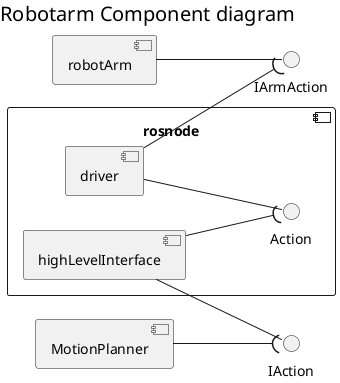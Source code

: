 @startuml componentDiagram
left header
<font size=20 color=black>Robotarm Component diagram </font>
endheader
left to right direction

    [MotionPlanner] --( IAction


component rosnode{
    component highLevelInterface
    [highLevelInterface] --( Action
    [highLevelInterface] -- IAction
    
    component driver
    [driver] -- Action

}
    driver --( IArmAction
component robotArm{
}
    robotArm -- IArmAction

@enduml